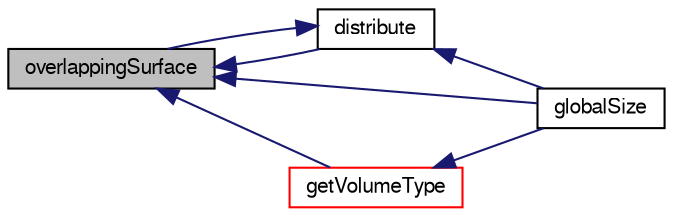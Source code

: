 digraph "overlappingSurface"
{
  bgcolor="transparent";
  edge [fontname="FreeSans",fontsize="10",labelfontname="FreeSans",labelfontsize="10"];
  node [fontname="FreeSans",fontsize="10",shape=record];
  rankdir="LR";
  Node5191 [label="overlappingSurface",height=0.2,width=0.4,color="black", fillcolor="grey75", style="filled", fontcolor="black"];
  Node5191 -> Node5192 [dir="back",color="midnightblue",fontsize="10",style="solid",fontname="FreeSans"];
  Node5192 [label="distribute",height=0.2,width=0.4,color="black",URL="$a28642.html#a30b981a389a43e4853d4dec45e4e5edb",tooltip="Set bounds of surface. Bounds currently set as list of. "];
  Node5192 -> Node5193 [dir="back",color="midnightblue",fontsize="10",style="solid",fontname="FreeSans"];
  Node5193 [label="globalSize",height=0.2,width=0.4,color="black",URL="$a28642.html#ac5f772f3178732f6a128f36aac0212fd",tooltip="Range of global indices that can be returned. "];
  Node5192 -> Node5191 [dir="back",color="midnightblue",fontsize="10",style="solid",fontname="FreeSans"];
  Node5191 -> Node5194 [dir="back",color="midnightblue",fontsize="10",style="solid",fontname="FreeSans"];
  Node5194 [label="getVolumeType",height=0.2,width=0.4,color="red",URL="$a28642.html#a1d3ba31549036f01425643d189858d2a",tooltip="Determine type (inside/outside/mixed) for point. unknown if. "];
  Node5194 -> Node5193 [dir="back",color="midnightblue",fontsize="10",style="solid",fontname="FreeSans"];
  Node5191 -> Node5193 [dir="back",color="midnightblue",fontsize="10",style="solid",fontname="FreeSans"];
}
